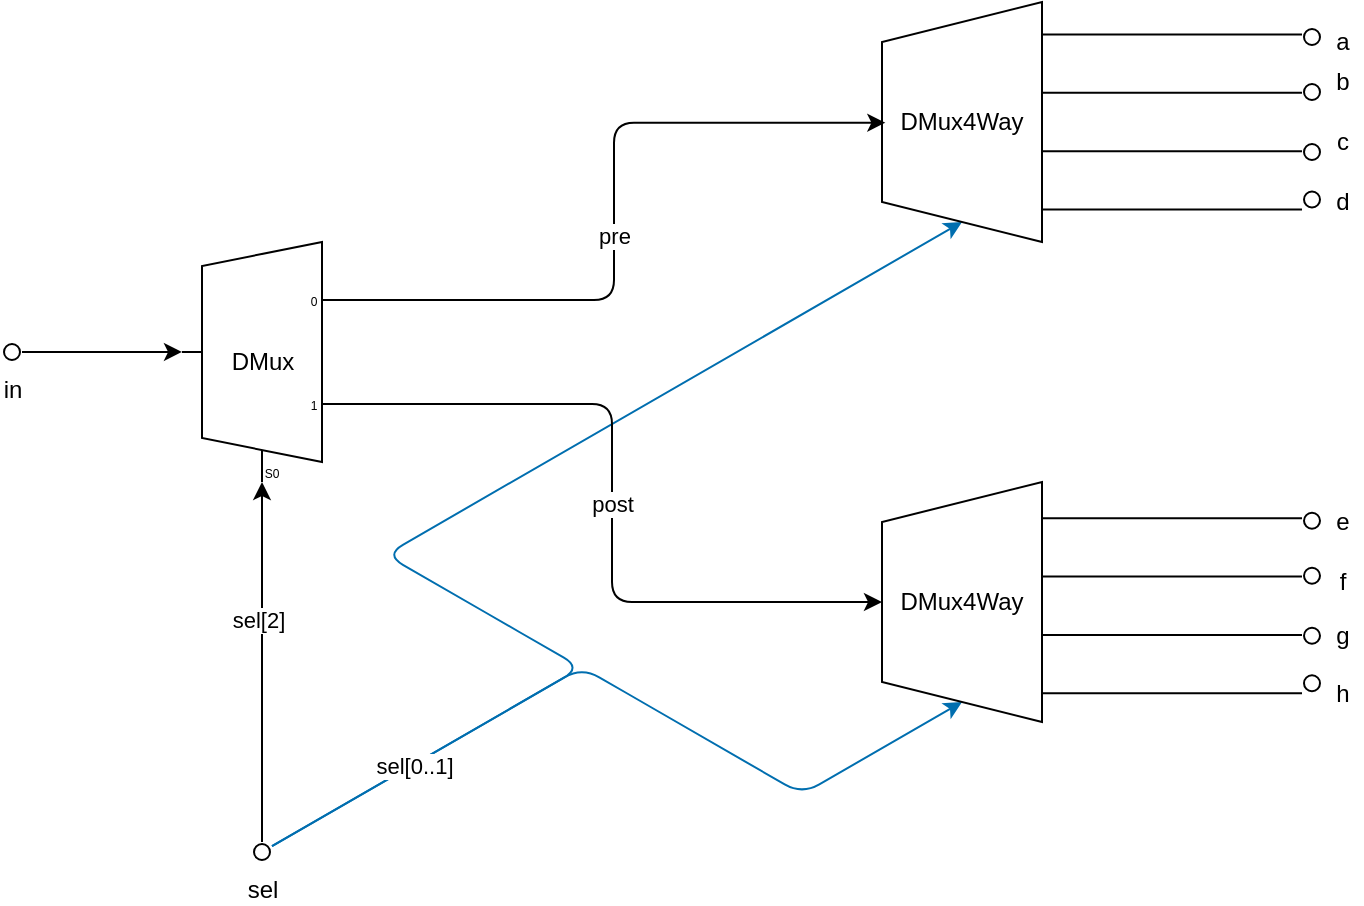 <mxfile>
    <diagram id="dR8941GALWX5Dnjmx9Lv" name="Page-1">
        <mxGraphModel dx="1236" dy="1059" grid="1" gridSize="10" guides="1" tooltips="1" connect="1" arrows="1" fold="1" page="1" pageScale="1" pageWidth="827" pageHeight="1169" math="0" shadow="0">
            <root>
                <mxCell id="0"/>
                <mxCell id="1" parent="0"/>
                <mxCell id="34" style="edgeStyle=none;html=1;entryX=0;entryY=0.458;entryDx=0;entryDy=0;entryPerimeter=0;" parent="1" source="3" target="32" edge="1">
                    <mxGeometry relative="1" as="geometry"/>
                </mxCell>
                <mxCell id="3" value="in" style="verticalLabelPosition=bottom;shadow=0;dashed=0;align=center;html=1;verticalAlign=top;shape=mxgraph.electrical.logic_gates.inverting_contact;" parent="1" vertex="1">
                    <mxGeometry x="80" y="300" width="10" height="10" as="geometry"/>
                </mxCell>
                <mxCell id="35" style="edgeStyle=none;html=1;entryX=0.375;entryY=1;entryDx=10;entryDy=0;entryPerimeter=0;" parent="1" source="28" target="32" edge="1">
                    <mxGeometry relative="1" as="geometry"/>
                </mxCell>
                <mxCell id="44" value="sel[2]" style="edgeLabel;html=1;align=center;verticalAlign=middle;resizable=0;points=[];" parent="35" vertex="1" connectable="0">
                    <mxGeometry x="0.241" y="2" relative="1" as="geometry">
                        <mxPoint as="offset"/>
                    </mxGeometry>
                </mxCell>
                <mxCell id="41" style="edgeStyle=isometricEdgeStyle;html=1;fillColor=#1ba1e2;strokeColor=#006EAF;entryX=0;entryY=0.5;entryDx=0;entryDy=0;" parent="1" source="28" target="31" edge="1">
                    <mxGeometry relative="1" as="geometry">
                        <Array as="points">
                            <mxPoint x="330" y="440"/>
                            <mxPoint x="370" y="340"/>
                            <mxPoint x="360" y="390"/>
                            <mxPoint x="390" y="470"/>
                            <mxPoint x="370" y="390"/>
                            <mxPoint x="380" y="410"/>
                        </Array>
                    </mxGeometry>
                </mxCell>
                <mxCell id="42" style="edgeStyle=isometricEdgeStyle;html=1;fillColor=#1ba1e2;strokeColor=#006EAF;entryX=0;entryY=0.5;entryDx=0;entryDy=0;" parent="1" source="28" target="36" edge="1">
                    <mxGeometry relative="1" as="geometry">
                        <Array as="points">
                            <mxPoint x="400" y="480"/>
                        </Array>
                    </mxGeometry>
                </mxCell>
                <mxCell id="43" value="sel[0..1]" style="edgeLabel;html=1;align=center;verticalAlign=middle;resizable=0;points=[];" parent="42" vertex="1" connectable="0">
                    <mxGeometry x="-0.592" y="-1" relative="1" as="geometry">
                        <mxPoint as="offset"/>
                    </mxGeometry>
                </mxCell>
                <mxCell id="28" value="sel" style="verticalLabelPosition=bottom;shadow=0;dashed=0;align=center;html=1;verticalAlign=top;shape=mxgraph.electrical.logic_gates.inverting_contact;" parent="1" vertex="1">
                    <mxGeometry x="205" y="550" width="10" height="10" as="geometry"/>
                </mxCell>
                <mxCell id="31" value="DMux4Way" style="shape=trapezoid;perimeter=trapezoidPerimeter;whiteSpace=wrap;html=1;fixedSize=1;direction=north;points=[[0,0.5],[1,0.2],[1,0.4],[1,0.6],[1,0.8]];" parent="1" vertex="1">
                    <mxGeometry x="520" y="130" width="80" height="120" as="geometry"/>
                </mxCell>
                <mxCell id="39" value="post" style="edgeStyle=elbowEdgeStyle;html=1;exitX=1;exitY=0.65;exitDx=0;exitDy=3;exitPerimeter=0;entryX=0.5;entryY=0;entryDx=0;entryDy=0;entryPerimeter=0;elbow=horizontal;" parent="1" source="32" target="36" edge="1">
                    <mxGeometry relative="1" as="geometry"/>
                </mxCell>
                <mxCell id="89" style="edgeStyle=elbowEdgeStyle;html=1;exitX=1;exitY=0.217;exitDx=0;exitDy=3;exitPerimeter=0;entryX=0.497;entryY=0.021;entryDx=0;entryDy=0;entryPerimeter=0;" edge="1" parent="1" source="32" target="31">
                    <mxGeometry relative="1" as="geometry"/>
                </mxCell>
                <mxCell id="92" value="pre" style="edgeLabel;html=1;align=center;verticalAlign=middle;resizable=0;points=[];" vertex="1" connectable="0" parent="89">
                    <mxGeometry x="-0.065" relative="1" as="geometry">
                        <mxPoint as="offset"/>
                    </mxGeometry>
                </mxCell>
                <mxCell id="32" value="DMux" style="shadow=0;dashed=0;align=center;html=1;strokeWidth=1;shape=mxgraph.electrical.abstract.mux2;operation=demux;" parent="1" vertex="1">
                    <mxGeometry x="170" y="250" width="80" height="120" as="geometry"/>
                </mxCell>
                <mxCell id="36" value="DMux4Way" style="shape=trapezoid;perimeter=trapezoidPerimeter;whiteSpace=wrap;html=1;fixedSize=1;direction=north;points=[[0,0.5],[1,0.2],[1,0.4],[1,0.6],[1,0.8]];" parent="1" vertex="1">
                    <mxGeometry x="520" y="370" width="80" height="120" as="geometry"/>
                </mxCell>
                <mxCell id="62" value="" style="verticalLabelPosition=bottom;shadow=0;dashed=0;align=center;html=1;verticalAlign=top;shape=mxgraph.electrical.transmission.4_line_bus;" vertex="1" parent="1">
                    <mxGeometry x="600" y="146.25" width="130" height="87.5" as="geometry"/>
                </mxCell>
                <mxCell id="64" value="" style="verticalLabelPosition=bottom;shadow=0;dashed=0;align=center;html=1;verticalAlign=top;shape=mxgraph.electrical.logic_gates.inverting_contact;" vertex="1" parent="1">
                    <mxGeometry x="730" y="142.5" width="10" height="10" as="geometry"/>
                </mxCell>
                <mxCell id="65" value="" style="verticalLabelPosition=bottom;shadow=0;dashed=0;align=center;html=1;verticalAlign=top;shape=mxgraph.electrical.logic_gates.inverting_contact;" vertex="1" parent="1">
                    <mxGeometry x="730" y="170" width="10" height="10" as="geometry"/>
                </mxCell>
                <mxCell id="66" value="" style="verticalLabelPosition=bottom;shadow=0;dashed=0;align=center;html=1;verticalAlign=top;shape=mxgraph.electrical.logic_gates.inverting_contact;" vertex="1" parent="1">
                    <mxGeometry x="730" y="200" width="10" height="10" as="geometry"/>
                </mxCell>
                <mxCell id="67" value="" style="verticalLabelPosition=bottom;shadow=0;dashed=0;align=center;html=1;verticalAlign=top;shape=mxgraph.electrical.logic_gates.inverting_contact;" vertex="1" parent="1">
                    <mxGeometry x="730" y="223.75" width="10" height="10" as="geometry"/>
                </mxCell>
                <mxCell id="73" value="" style="verticalLabelPosition=bottom;shadow=0;dashed=0;align=center;html=1;verticalAlign=top;shape=mxgraph.electrical.transmission.4_line_bus;" vertex="1" parent="1">
                    <mxGeometry x="600" y="388.13" width="130" height="87.5" as="geometry"/>
                </mxCell>
                <mxCell id="74" value="" style="verticalLabelPosition=bottom;shadow=0;dashed=0;align=center;html=1;verticalAlign=top;shape=mxgraph.electrical.logic_gates.inverting_contact;" vertex="1" parent="1">
                    <mxGeometry x="730" y="384.38" width="10" height="10" as="geometry"/>
                </mxCell>
                <mxCell id="75" value="" style="verticalLabelPosition=bottom;shadow=0;dashed=0;align=center;html=1;verticalAlign=top;shape=mxgraph.electrical.logic_gates.inverting_contact;" vertex="1" parent="1">
                    <mxGeometry x="730" y="411.88" width="10" height="10" as="geometry"/>
                </mxCell>
                <mxCell id="76" value="" style="verticalLabelPosition=bottom;shadow=0;dashed=0;align=center;html=1;verticalAlign=top;shape=mxgraph.electrical.logic_gates.inverting_contact;" vertex="1" parent="1">
                    <mxGeometry x="730" y="441.88" width="10" height="10" as="geometry"/>
                </mxCell>
                <mxCell id="77" value="" style="verticalLabelPosition=bottom;shadow=0;dashed=0;align=center;html=1;verticalAlign=top;shape=mxgraph.electrical.logic_gates.inverting_contact;" vertex="1" parent="1">
                    <mxGeometry x="730" y="465.63" width="10" height="10" as="geometry"/>
                </mxCell>
                <mxCell id="79" value="a" style="text;html=1;align=center;verticalAlign=middle;resizable=0;points=[];autosize=1;strokeColor=none;" vertex="1" parent="1">
                    <mxGeometry x="740" y="140" width="20" height="20" as="geometry"/>
                </mxCell>
                <mxCell id="80" value="b" style="text;html=1;align=center;verticalAlign=middle;resizable=0;points=[];autosize=1;strokeColor=none;" vertex="1" parent="1">
                    <mxGeometry x="740" y="160" width="20" height="20" as="geometry"/>
                </mxCell>
                <mxCell id="81" value="c" style="text;html=1;align=center;verticalAlign=middle;resizable=0;points=[];autosize=1;strokeColor=none;" vertex="1" parent="1">
                    <mxGeometry x="740" y="190" width="20" height="20" as="geometry"/>
                </mxCell>
                <mxCell id="82" value="d" style="text;html=1;align=center;verticalAlign=middle;resizable=0;points=[];autosize=1;strokeColor=none;" vertex="1" parent="1">
                    <mxGeometry x="740" y="220" width="20" height="20" as="geometry"/>
                </mxCell>
                <mxCell id="83" value="e" style="text;html=1;align=center;verticalAlign=middle;resizable=0;points=[];autosize=1;strokeColor=none;" vertex="1" parent="1">
                    <mxGeometry x="740" y="380" width="20" height="20" as="geometry"/>
                </mxCell>
                <mxCell id="86" value="f" style="text;html=1;align=center;verticalAlign=middle;resizable=0;points=[];autosize=1;strokeColor=none;" vertex="1" parent="1">
                    <mxGeometry x="740" y="410" width="20" height="20" as="geometry"/>
                </mxCell>
                <mxCell id="90" value="g" style="text;html=1;align=center;verticalAlign=middle;resizable=0;points=[];autosize=1;strokeColor=none;" vertex="1" parent="1">
                    <mxGeometry x="740" y="436.88" width="20" height="20" as="geometry"/>
                </mxCell>
                <mxCell id="91" value="h" style="text;html=1;align=center;verticalAlign=middle;resizable=0;points=[];autosize=1;strokeColor=none;" vertex="1" parent="1">
                    <mxGeometry x="740" y="465.63" width="20" height="20" as="geometry"/>
                </mxCell>
            </root>
        </mxGraphModel>
    </diagram>
</mxfile>